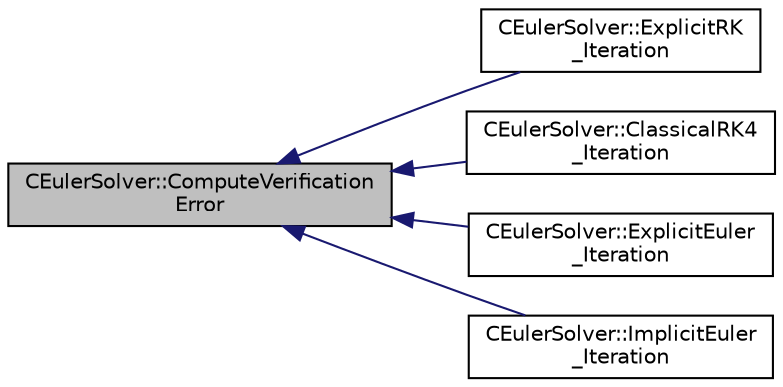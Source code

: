 digraph "CEulerSolver::ComputeVerificationError"
{
  edge [fontname="Helvetica",fontsize="10",labelfontname="Helvetica",labelfontsize="10"];
  node [fontname="Helvetica",fontsize="10",shape=record];
  rankdir="LR";
  Node1249 [label="CEulerSolver::ComputeVerification\lError",height=0.2,width=0.4,color="black", fillcolor="grey75", style="filled", fontcolor="black"];
  Node1249 -> Node1250 [dir="back",color="midnightblue",fontsize="10",style="solid",fontname="Helvetica"];
  Node1250 [label="CEulerSolver::ExplicitRK\l_Iteration",height=0.2,width=0.4,color="black", fillcolor="white", style="filled",URL="$class_c_euler_solver.html#ac3d1b3a1fee6613906b56a9698bfe680",tooltip="Update the solution using a Runge-Kutta scheme. "];
  Node1249 -> Node1251 [dir="back",color="midnightblue",fontsize="10",style="solid",fontname="Helvetica"];
  Node1251 [label="CEulerSolver::ClassicalRK4\l_Iteration",height=0.2,width=0.4,color="black", fillcolor="white", style="filled",URL="$class_c_euler_solver.html#ad87a9109a645f0ea9e38336d2a6bf196",tooltip="Update the solution using the classical fourth-order Runge-Kutta scheme. "];
  Node1249 -> Node1252 [dir="back",color="midnightblue",fontsize="10",style="solid",fontname="Helvetica"];
  Node1252 [label="CEulerSolver::ExplicitEuler\l_Iteration",height=0.2,width=0.4,color="black", fillcolor="white", style="filled",URL="$class_c_euler_solver.html#a1f798a3f88873d6d634b90f8816eccde",tooltip="Update the solution using the explicit Euler scheme. "];
  Node1249 -> Node1253 [dir="back",color="midnightblue",fontsize="10",style="solid",fontname="Helvetica"];
  Node1253 [label="CEulerSolver::ImplicitEuler\l_Iteration",height=0.2,width=0.4,color="black", fillcolor="white", style="filled",URL="$class_c_euler_solver.html#a4e8277fc44dc97c8d73fbe3347204372",tooltip="Update the solution using an implicit Euler scheme. "];
}
